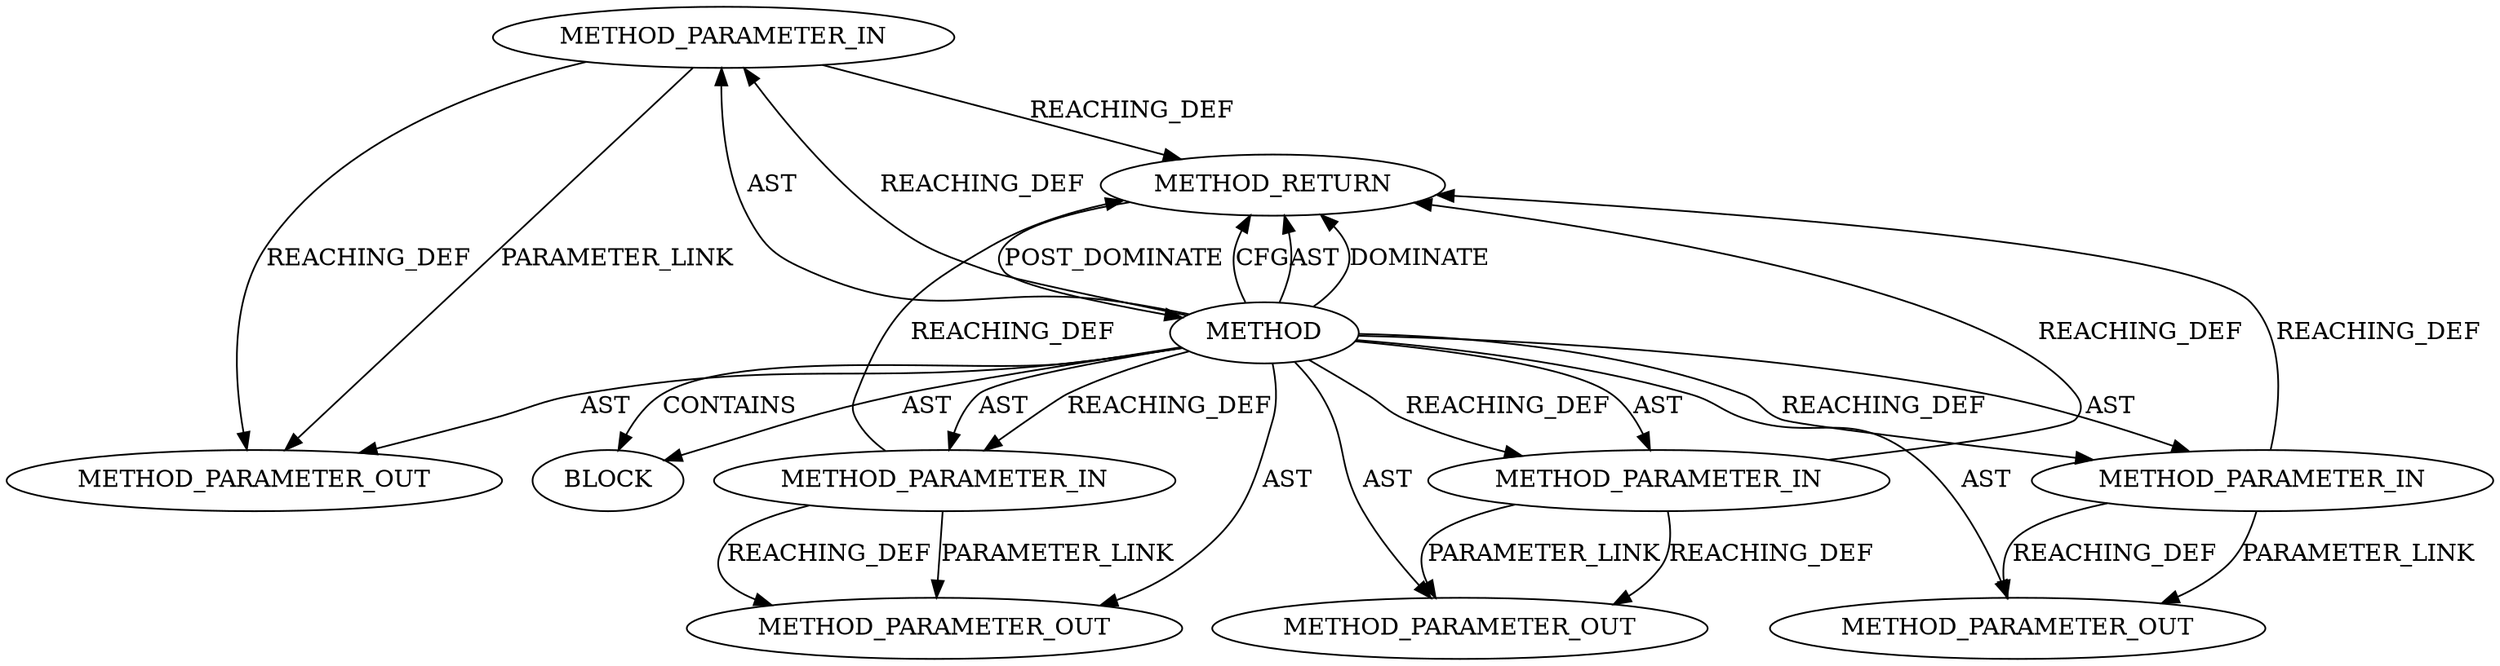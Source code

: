 digraph {
  20093 [label=METHOD_PARAMETER_IN ORDER=3 CODE="p3" IS_VARIADIC=false TYPE_FULL_NAME="ANY" EVALUATION_STRATEGY="BY_VALUE" INDEX=3 NAME="p3"]
  22045 [label=METHOD_PARAMETER_OUT ORDER=3 CODE="p3" IS_VARIADIC=false TYPE_FULL_NAME="ANY" EVALUATION_STRATEGY="BY_VALUE" INDEX=3 NAME="p3"]
  20094 [label=METHOD_PARAMETER_IN ORDER=4 CODE="p4" IS_VARIADIC=false TYPE_FULL_NAME="ANY" EVALUATION_STRATEGY="BY_VALUE" INDEX=4 NAME="p4"]
  20096 [label=METHOD_RETURN ORDER=2 CODE="RET" TYPE_FULL_NAME="ANY" EVALUATION_STRATEGY="BY_VALUE"]
  22046 [label=METHOD_PARAMETER_OUT ORDER=4 CODE="p4" IS_VARIADIC=false TYPE_FULL_NAME="ANY" EVALUATION_STRATEGY="BY_VALUE" INDEX=4 NAME="p4"]
  20091 [label=METHOD_PARAMETER_IN ORDER=1 CODE="p1" IS_VARIADIC=false TYPE_FULL_NAME="ANY" EVALUATION_STRATEGY="BY_VALUE" INDEX=1 NAME="p1"]
  22044 [label=METHOD_PARAMETER_OUT ORDER=2 CODE="p2" IS_VARIADIC=false TYPE_FULL_NAME="ANY" EVALUATION_STRATEGY="BY_VALUE" INDEX=2 NAME="p2"]
  20090 [label=METHOD AST_PARENT_TYPE="NAMESPACE_BLOCK" AST_PARENT_FULL_NAME="<global>" ORDER=0 CODE="<empty>" FULL_NAME="scatterwalk_copychunks" IS_EXTERNAL=true FILENAME="<empty>" SIGNATURE="" NAME="scatterwalk_copychunks"]
  22043 [label=METHOD_PARAMETER_OUT ORDER=1 CODE="p1" IS_VARIADIC=false TYPE_FULL_NAME="ANY" EVALUATION_STRATEGY="BY_VALUE" INDEX=1 NAME="p1"]
  20092 [label=METHOD_PARAMETER_IN ORDER=2 CODE="p2" IS_VARIADIC=false TYPE_FULL_NAME="ANY" EVALUATION_STRATEGY="BY_VALUE" INDEX=2 NAME="p2"]
  20095 [label=BLOCK ORDER=1 ARGUMENT_INDEX=1 CODE="<empty>" TYPE_FULL_NAME="ANY"]
  20090 -> 20094 [label=AST ]
  20090 -> 22043 [label=AST ]
  20093 -> 22045 [label=PARAMETER_LINK ]
  20090 -> 20091 [label=REACHING_DEF VARIABLE=""]
  20090 -> 22044 [label=AST ]
  20093 -> 20096 [label=REACHING_DEF VARIABLE="p3"]
  20090 -> 20096 [label=CFG ]
  20090 -> 20095 [label=AST ]
  20090 -> 20091 [label=AST ]
  20090 -> 20096 [label=AST ]
  20090 -> 20093 [label=AST ]
  20091 -> 22043 [label=PARAMETER_LINK ]
  20090 -> 20093 [label=REACHING_DEF VARIABLE=""]
  20091 -> 22043 [label=REACHING_DEF VARIABLE="p1"]
  20093 -> 22045 [label=REACHING_DEF VARIABLE="p3"]
  20094 -> 20096 [label=REACHING_DEF VARIABLE="p4"]
  20090 -> 20096 [label=DOMINATE ]
  20092 -> 22044 [label=PARAMETER_LINK ]
  20090 -> 20095 [label=CONTAINS ]
  20090 -> 20094 [label=REACHING_DEF VARIABLE=""]
  20096 -> 20090 [label=POST_DOMINATE ]
  20091 -> 20096 [label=REACHING_DEF VARIABLE="p1"]
  20092 -> 20096 [label=REACHING_DEF VARIABLE="p2"]
  20090 -> 22045 [label=AST ]
  20090 -> 22046 [label=AST ]
  20090 -> 20092 [label=REACHING_DEF VARIABLE=""]
  20094 -> 22046 [label=PARAMETER_LINK ]
  20094 -> 22046 [label=REACHING_DEF VARIABLE="p4"]
  20090 -> 20092 [label=AST ]
  20092 -> 22044 [label=REACHING_DEF VARIABLE="p2"]
}
